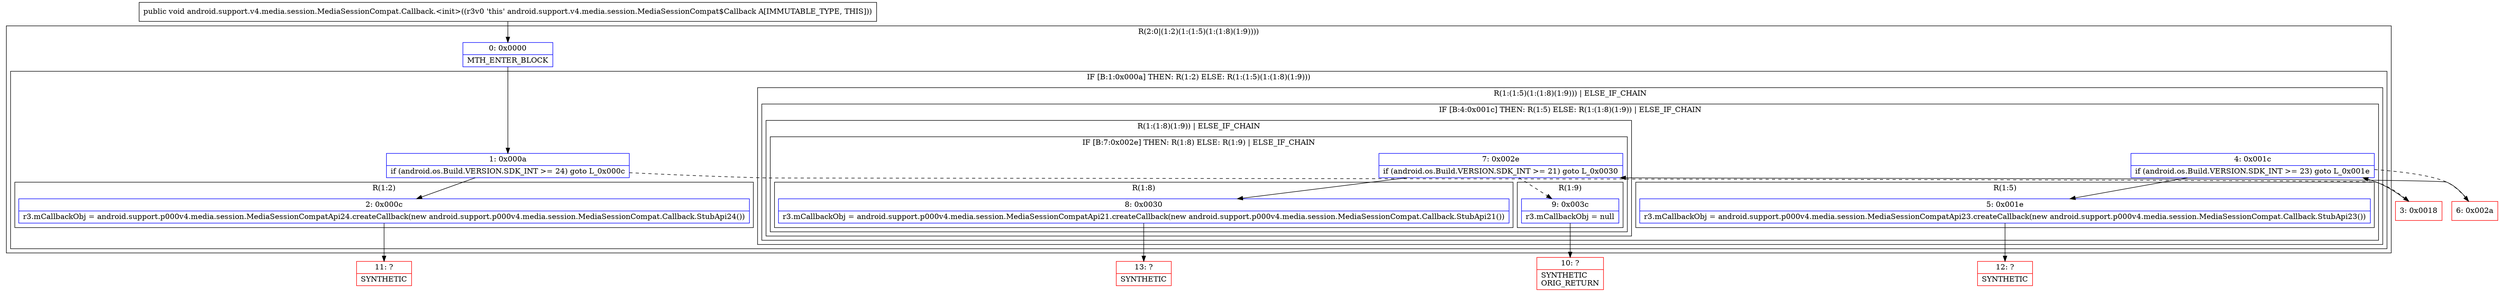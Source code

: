digraph "CFG forandroid.support.v4.media.session.MediaSessionCompat.Callback.\<init\>()V" {
subgraph cluster_Region_1071102846 {
label = "R(2:0|(1:2)(1:(1:5)(1:(1:8)(1:9))))";
node [shape=record,color=blue];
Node_0 [shape=record,label="{0\:\ 0x0000|MTH_ENTER_BLOCK\l}"];
subgraph cluster_IfRegion_417382654 {
label = "IF [B:1:0x000a] THEN: R(1:2) ELSE: R(1:(1:5)(1:(1:8)(1:9)))";
node [shape=record,color=blue];
Node_1 [shape=record,label="{1\:\ 0x000a|if (android.os.Build.VERSION.SDK_INT \>= 24) goto L_0x000c\l}"];
subgraph cluster_Region_1296746117 {
label = "R(1:2)";
node [shape=record,color=blue];
Node_2 [shape=record,label="{2\:\ 0x000c|r3.mCallbackObj = android.support.p000v4.media.session.MediaSessionCompatApi24.createCallback(new android.support.p000v4.media.session.MediaSessionCompat.Callback.StubApi24())\l}"];
}
subgraph cluster_Region_1767104287 {
label = "R(1:(1:5)(1:(1:8)(1:9))) | ELSE_IF_CHAIN\l";
node [shape=record,color=blue];
subgraph cluster_IfRegion_1809679616 {
label = "IF [B:4:0x001c] THEN: R(1:5) ELSE: R(1:(1:8)(1:9)) | ELSE_IF_CHAIN\l";
node [shape=record,color=blue];
Node_4 [shape=record,label="{4\:\ 0x001c|if (android.os.Build.VERSION.SDK_INT \>= 23) goto L_0x001e\l}"];
subgraph cluster_Region_1973706677 {
label = "R(1:5)";
node [shape=record,color=blue];
Node_5 [shape=record,label="{5\:\ 0x001e|r3.mCallbackObj = android.support.p000v4.media.session.MediaSessionCompatApi23.createCallback(new android.support.p000v4.media.session.MediaSessionCompat.Callback.StubApi23())\l}"];
}
subgraph cluster_Region_1849807210 {
label = "R(1:(1:8)(1:9)) | ELSE_IF_CHAIN\l";
node [shape=record,color=blue];
subgraph cluster_IfRegion_429740186 {
label = "IF [B:7:0x002e] THEN: R(1:8) ELSE: R(1:9) | ELSE_IF_CHAIN\l";
node [shape=record,color=blue];
Node_7 [shape=record,label="{7\:\ 0x002e|if (android.os.Build.VERSION.SDK_INT \>= 21) goto L_0x0030\l}"];
subgraph cluster_Region_518988588 {
label = "R(1:8)";
node [shape=record,color=blue];
Node_8 [shape=record,label="{8\:\ 0x0030|r3.mCallbackObj = android.support.p000v4.media.session.MediaSessionCompatApi21.createCallback(new android.support.p000v4.media.session.MediaSessionCompat.Callback.StubApi21())\l}"];
}
subgraph cluster_Region_1231134387 {
label = "R(1:9)";
node [shape=record,color=blue];
Node_9 [shape=record,label="{9\:\ 0x003c|r3.mCallbackObj = null\l}"];
}
}
}
}
}
}
}
Node_3 [shape=record,color=red,label="{3\:\ 0x0018}"];
Node_6 [shape=record,color=red,label="{6\:\ 0x002a}"];
Node_10 [shape=record,color=red,label="{10\:\ ?|SYNTHETIC\lORIG_RETURN\l}"];
Node_11 [shape=record,color=red,label="{11\:\ ?|SYNTHETIC\l}"];
Node_12 [shape=record,color=red,label="{12\:\ ?|SYNTHETIC\l}"];
Node_13 [shape=record,color=red,label="{13\:\ ?|SYNTHETIC\l}"];
MethodNode[shape=record,label="{public void android.support.v4.media.session.MediaSessionCompat.Callback.\<init\>((r3v0 'this' android.support.v4.media.session.MediaSessionCompat$Callback A[IMMUTABLE_TYPE, THIS])) }"];
MethodNode -> Node_0;
Node_0 -> Node_1;
Node_1 -> Node_2;
Node_1 -> Node_3[style=dashed];
Node_2 -> Node_11;
Node_4 -> Node_5;
Node_4 -> Node_6[style=dashed];
Node_5 -> Node_12;
Node_7 -> Node_8;
Node_7 -> Node_9[style=dashed];
Node_8 -> Node_13;
Node_9 -> Node_10;
Node_3 -> Node_4;
Node_6 -> Node_7;
}

